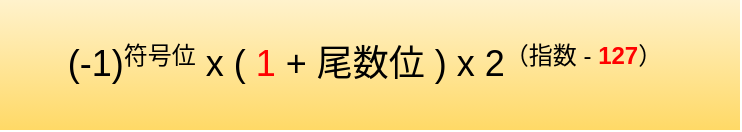 <mxfile version="13.9.9" type="github">
  <diagram id="9HiJ6DpxU0Rrw7K0wKQl" name="第 1 页">
    <mxGraphModel dx="830" dy="745" grid="1" gridSize="10" guides="1" tooltips="1" connect="1" arrows="1" fold="1" page="1" pageScale="1" pageWidth="827" pageHeight="1169" math="0" shadow="0">
      <root>
        <mxCell id="0" />
        <mxCell id="1" parent="0" />
        <mxCell id="YfqhiunlIznU8pZJpsaj-10" value="&lt;sup&gt;&lt;font&gt;&lt;font&gt;&lt;font size=&quot;4&quot;&gt;(-1)&lt;/font&gt;&lt;sup&gt;&lt;font style=&quot;font-size: 12px&quot;&gt;符号位&lt;/font&gt;&lt;/sup&gt;&lt;font size=&quot;4&quot;&gt; x ( &lt;font color=&quot;#ff0000&quot;&gt;1&lt;/font&gt; + 尾数位 ) x 2&lt;/font&gt;&lt;sup&gt;&lt;font style=&quot;font-size: 12px&quot;&gt;（指数 - &lt;font color=&quot;#ff0000&quot;&gt;&lt;b&gt;127&lt;/b&gt;&lt;/font&gt;）&lt;/font&gt;&lt;/sup&gt;&lt;sup style=&quot;font-size: 18px&quot;&gt;&amp;nbsp;&lt;/sup&gt;&lt;/font&gt;&lt;br style=&quot;font-size: 18px&quot;&gt;&lt;/font&gt;&lt;/sup&gt;" style="rounded=0;whiteSpace=wrap;html=1;fontSize=18;fillColor=#fff2cc;gradientColor=#ffd966;strokeColor=none;fontStyle=0" vertex="1" parent="1">
          <mxGeometry x="120" y="400" width="370" height="65" as="geometry" />
        </mxCell>
      </root>
    </mxGraphModel>
  </diagram>
</mxfile>
